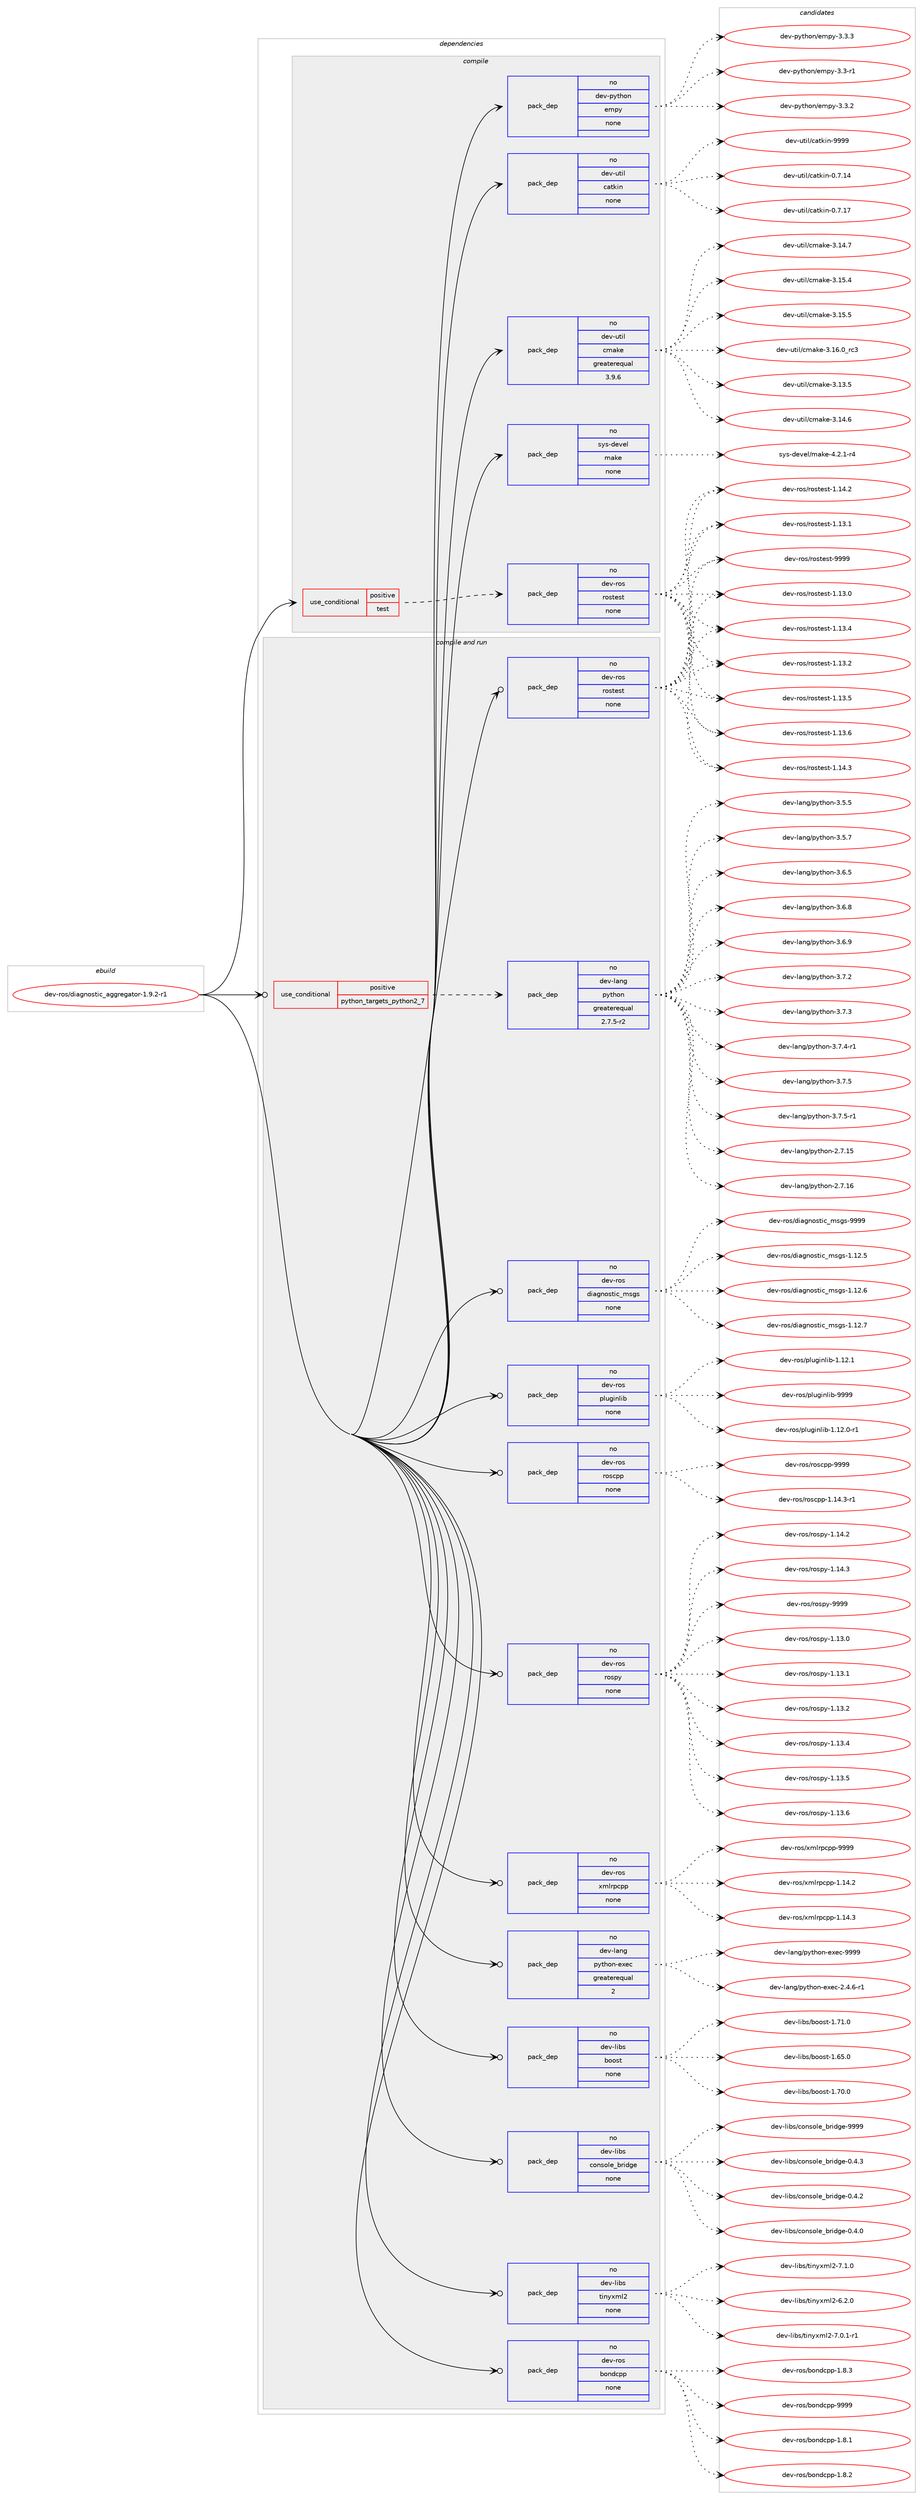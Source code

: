 digraph prolog {

# *************
# Graph options
# *************

newrank=true;
concentrate=true;
compound=true;
graph [rankdir=LR,fontname=Helvetica,fontsize=10,ranksep=1.5];#, ranksep=2.5, nodesep=0.2];
edge  [arrowhead=vee];
node  [fontname=Helvetica,fontsize=10];

# **********
# The ebuild
# **********

subgraph cluster_leftcol {
color=gray;
rank=same;
label=<<i>ebuild</i>>;
id [label="dev-ros/diagnostic_aggregator-1.9.2-r1", color=red, width=4, href="../dev-ros/diagnostic_aggregator-1.9.2-r1.svg"];
}

# ****************
# The dependencies
# ****************

subgraph cluster_midcol {
color=gray;
label=<<i>dependencies</i>>;
subgraph cluster_compile {
fillcolor="#eeeeee";
style=filled;
label=<<i>compile</i>>;
subgraph cond153036 {
dependency650824 [label=<<TABLE BORDER="0" CELLBORDER="1" CELLSPACING="0" CELLPADDING="4"><TR><TD ROWSPAN="3" CELLPADDING="10">use_conditional</TD></TR><TR><TD>positive</TD></TR><TR><TD>test</TD></TR></TABLE>>, shape=none, color=red];
subgraph pack485882 {
dependency650825 [label=<<TABLE BORDER="0" CELLBORDER="1" CELLSPACING="0" CELLPADDING="4" WIDTH="220"><TR><TD ROWSPAN="6" CELLPADDING="30">pack_dep</TD></TR><TR><TD WIDTH="110">no</TD></TR><TR><TD>dev-ros</TD></TR><TR><TD>rostest</TD></TR><TR><TD>none</TD></TR><TR><TD></TD></TR></TABLE>>, shape=none, color=blue];
}
dependency650824:e -> dependency650825:w [weight=20,style="dashed",arrowhead="vee"];
}
id:e -> dependency650824:w [weight=20,style="solid",arrowhead="vee"];
subgraph pack485883 {
dependency650826 [label=<<TABLE BORDER="0" CELLBORDER="1" CELLSPACING="0" CELLPADDING="4" WIDTH="220"><TR><TD ROWSPAN="6" CELLPADDING="30">pack_dep</TD></TR><TR><TD WIDTH="110">no</TD></TR><TR><TD>dev-python</TD></TR><TR><TD>empy</TD></TR><TR><TD>none</TD></TR><TR><TD></TD></TR></TABLE>>, shape=none, color=blue];
}
id:e -> dependency650826:w [weight=20,style="solid",arrowhead="vee"];
subgraph pack485884 {
dependency650827 [label=<<TABLE BORDER="0" CELLBORDER="1" CELLSPACING="0" CELLPADDING="4" WIDTH="220"><TR><TD ROWSPAN="6" CELLPADDING="30">pack_dep</TD></TR><TR><TD WIDTH="110">no</TD></TR><TR><TD>dev-util</TD></TR><TR><TD>catkin</TD></TR><TR><TD>none</TD></TR><TR><TD></TD></TR></TABLE>>, shape=none, color=blue];
}
id:e -> dependency650827:w [weight=20,style="solid",arrowhead="vee"];
subgraph pack485885 {
dependency650828 [label=<<TABLE BORDER="0" CELLBORDER="1" CELLSPACING="0" CELLPADDING="4" WIDTH="220"><TR><TD ROWSPAN="6" CELLPADDING="30">pack_dep</TD></TR><TR><TD WIDTH="110">no</TD></TR><TR><TD>dev-util</TD></TR><TR><TD>cmake</TD></TR><TR><TD>greaterequal</TD></TR><TR><TD>3.9.6</TD></TR></TABLE>>, shape=none, color=blue];
}
id:e -> dependency650828:w [weight=20,style="solid",arrowhead="vee"];
subgraph pack485886 {
dependency650829 [label=<<TABLE BORDER="0" CELLBORDER="1" CELLSPACING="0" CELLPADDING="4" WIDTH="220"><TR><TD ROWSPAN="6" CELLPADDING="30">pack_dep</TD></TR><TR><TD WIDTH="110">no</TD></TR><TR><TD>sys-devel</TD></TR><TR><TD>make</TD></TR><TR><TD>none</TD></TR><TR><TD></TD></TR></TABLE>>, shape=none, color=blue];
}
id:e -> dependency650829:w [weight=20,style="solid",arrowhead="vee"];
}
subgraph cluster_compileandrun {
fillcolor="#eeeeee";
style=filled;
label=<<i>compile and run</i>>;
subgraph cond153037 {
dependency650830 [label=<<TABLE BORDER="0" CELLBORDER="1" CELLSPACING="0" CELLPADDING="4"><TR><TD ROWSPAN="3" CELLPADDING="10">use_conditional</TD></TR><TR><TD>positive</TD></TR><TR><TD>python_targets_python2_7</TD></TR></TABLE>>, shape=none, color=red];
subgraph pack485887 {
dependency650831 [label=<<TABLE BORDER="0" CELLBORDER="1" CELLSPACING="0" CELLPADDING="4" WIDTH="220"><TR><TD ROWSPAN="6" CELLPADDING="30">pack_dep</TD></TR><TR><TD WIDTH="110">no</TD></TR><TR><TD>dev-lang</TD></TR><TR><TD>python</TD></TR><TR><TD>greaterequal</TD></TR><TR><TD>2.7.5-r2</TD></TR></TABLE>>, shape=none, color=blue];
}
dependency650830:e -> dependency650831:w [weight=20,style="dashed",arrowhead="vee"];
}
id:e -> dependency650830:w [weight=20,style="solid",arrowhead="odotvee"];
subgraph pack485888 {
dependency650832 [label=<<TABLE BORDER="0" CELLBORDER="1" CELLSPACING="0" CELLPADDING="4" WIDTH="220"><TR><TD ROWSPAN="6" CELLPADDING="30">pack_dep</TD></TR><TR><TD WIDTH="110">no</TD></TR><TR><TD>dev-lang</TD></TR><TR><TD>python-exec</TD></TR><TR><TD>greaterequal</TD></TR><TR><TD>2</TD></TR></TABLE>>, shape=none, color=blue];
}
id:e -> dependency650832:w [weight=20,style="solid",arrowhead="odotvee"];
subgraph pack485889 {
dependency650833 [label=<<TABLE BORDER="0" CELLBORDER="1" CELLSPACING="0" CELLPADDING="4" WIDTH="220"><TR><TD ROWSPAN="6" CELLPADDING="30">pack_dep</TD></TR><TR><TD WIDTH="110">no</TD></TR><TR><TD>dev-libs</TD></TR><TR><TD>boost</TD></TR><TR><TD>none</TD></TR><TR><TD></TD></TR></TABLE>>, shape=none, color=blue];
}
id:e -> dependency650833:w [weight=20,style="solid",arrowhead="odotvee"];
subgraph pack485890 {
dependency650834 [label=<<TABLE BORDER="0" CELLBORDER="1" CELLSPACING="0" CELLPADDING="4" WIDTH="220"><TR><TD ROWSPAN="6" CELLPADDING="30">pack_dep</TD></TR><TR><TD WIDTH="110">no</TD></TR><TR><TD>dev-libs</TD></TR><TR><TD>console_bridge</TD></TR><TR><TD>none</TD></TR><TR><TD></TD></TR></TABLE>>, shape=none, color=blue];
}
id:e -> dependency650834:w [weight=20,style="solid",arrowhead="odotvee"];
subgraph pack485891 {
dependency650835 [label=<<TABLE BORDER="0" CELLBORDER="1" CELLSPACING="0" CELLPADDING="4" WIDTH="220"><TR><TD ROWSPAN="6" CELLPADDING="30">pack_dep</TD></TR><TR><TD WIDTH="110">no</TD></TR><TR><TD>dev-libs</TD></TR><TR><TD>tinyxml2</TD></TR><TR><TD>none</TD></TR><TR><TD></TD></TR></TABLE>>, shape=none, color=blue];
}
id:e -> dependency650835:w [weight=20,style="solid",arrowhead="odotvee"];
subgraph pack485892 {
dependency650836 [label=<<TABLE BORDER="0" CELLBORDER="1" CELLSPACING="0" CELLPADDING="4" WIDTH="220"><TR><TD ROWSPAN="6" CELLPADDING="30">pack_dep</TD></TR><TR><TD WIDTH="110">no</TD></TR><TR><TD>dev-ros</TD></TR><TR><TD>bondcpp</TD></TR><TR><TD>none</TD></TR><TR><TD></TD></TR></TABLE>>, shape=none, color=blue];
}
id:e -> dependency650836:w [weight=20,style="solid",arrowhead="odotvee"];
subgraph pack485893 {
dependency650837 [label=<<TABLE BORDER="0" CELLBORDER="1" CELLSPACING="0" CELLPADDING="4" WIDTH="220"><TR><TD ROWSPAN="6" CELLPADDING="30">pack_dep</TD></TR><TR><TD WIDTH="110">no</TD></TR><TR><TD>dev-ros</TD></TR><TR><TD>diagnostic_msgs</TD></TR><TR><TD>none</TD></TR><TR><TD></TD></TR></TABLE>>, shape=none, color=blue];
}
id:e -> dependency650837:w [weight=20,style="solid",arrowhead="odotvee"];
subgraph pack485894 {
dependency650838 [label=<<TABLE BORDER="0" CELLBORDER="1" CELLSPACING="0" CELLPADDING="4" WIDTH="220"><TR><TD ROWSPAN="6" CELLPADDING="30">pack_dep</TD></TR><TR><TD WIDTH="110">no</TD></TR><TR><TD>dev-ros</TD></TR><TR><TD>pluginlib</TD></TR><TR><TD>none</TD></TR><TR><TD></TD></TR></TABLE>>, shape=none, color=blue];
}
id:e -> dependency650838:w [weight=20,style="solid",arrowhead="odotvee"];
subgraph pack485895 {
dependency650839 [label=<<TABLE BORDER="0" CELLBORDER="1" CELLSPACING="0" CELLPADDING="4" WIDTH="220"><TR><TD ROWSPAN="6" CELLPADDING="30">pack_dep</TD></TR><TR><TD WIDTH="110">no</TD></TR><TR><TD>dev-ros</TD></TR><TR><TD>roscpp</TD></TR><TR><TD>none</TD></TR><TR><TD></TD></TR></TABLE>>, shape=none, color=blue];
}
id:e -> dependency650839:w [weight=20,style="solid",arrowhead="odotvee"];
subgraph pack485896 {
dependency650840 [label=<<TABLE BORDER="0" CELLBORDER="1" CELLSPACING="0" CELLPADDING="4" WIDTH="220"><TR><TD ROWSPAN="6" CELLPADDING="30">pack_dep</TD></TR><TR><TD WIDTH="110">no</TD></TR><TR><TD>dev-ros</TD></TR><TR><TD>rospy</TD></TR><TR><TD>none</TD></TR><TR><TD></TD></TR></TABLE>>, shape=none, color=blue];
}
id:e -> dependency650840:w [weight=20,style="solid",arrowhead="odotvee"];
subgraph pack485897 {
dependency650841 [label=<<TABLE BORDER="0" CELLBORDER="1" CELLSPACING="0" CELLPADDING="4" WIDTH="220"><TR><TD ROWSPAN="6" CELLPADDING="30">pack_dep</TD></TR><TR><TD WIDTH="110">no</TD></TR><TR><TD>dev-ros</TD></TR><TR><TD>rostest</TD></TR><TR><TD>none</TD></TR><TR><TD></TD></TR></TABLE>>, shape=none, color=blue];
}
id:e -> dependency650841:w [weight=20,style="solid",arrowhead="odotvee"];
subgraph pack485898 {
dependency650842 [label=<<TABLE BORDER="0" CELLBORDER="1" CELLSPACING="0" CELLPADDING="4" WIDTH="220"><TR><TD ROWSPAN="6" CELLPADDING="30">pack_dep</TD></TR><TR><TD WIDTH="110">no</TD></TR><TR><TD>dev-ros</TD></TR><TR><TD>xmlrpcpp</TD></TR><TR><TD>none</TD></TR><TR><TD></TD></TR></TABLE>>, shape=none, color=blue];
}
id:e -> dependency650842:w [weight=20,style="solid",arrowhead="odotvee"];
}
subgraph cluster_run {
fillcolor="#eeeeee";
style=filled;
label=<<i>run</i>>;
}
}

# **************
# The candidates
# **************

subgraph cluster_choices {
rank=same;
color=gray;
label=<<i>candidates</i>>;

subgraph choice485882 {
color=black;
nodesep=1;
choice100101118451141111154711411111511610111511645494649514648 [label="dev-ros/rostest-1.13.0", color=red, width=4,href="../dev-ros/rostest-1.13.0.svg"];
choice100101118451141111154711411111511610111511645494649514649 [label="dev-ros/rostest-1.13.1", color=red, width=4,href="../dev-ros/rostest-1.13.1.svg"];
choice100101118451141111154711411111511610111511645494649514650 [label="dev-ros/rostest-1.13.2", color=red, width=4,href="../dev-ros/rostest-1.13.2.svg"];
choice100101118451141111154711411111511610111511645494649514652 [label="dev-ros/rostest-1.13.4", color=red, width=4,href="../dev-ros/rostest-1.13.4.svg"];
choice100101118451141111154711411111511610111511645494649514653 [label="dev-ros/rostest-1.13.5", color=red, width=4,href="../dev-ros/rostest-1.13.5.svg"];
choice100101118451141111154711411111511610111511645494649514654 [label="dev-ros/rostest-1.13.6", color=red, width=4,href="../dev-ros/rostest-1.13.6.svg"];
choice100101118451141111154711411111511610111511645494649524650 [label="dev-ros/rostest-1.14.2", color=red, width=4,href="../dev-ros/rostest-1.14.2.svg"];
choice100101118451141111154711411111511610111511645494649524651 [label="dev-ros/rostest-1.14.3", color=red, width=4,href="../dev-ros/rostest-1.14.3.svg"];
choice10010111845114111115471141111151161011151164557575757 [label="dev-ros/rostest-9999", color=red, width=4,href="../dev-ros/rostest-9999.svg"];
dependency650825:e -> choice100101118451141111154711411111511610111511645494649514648:w [style=dotted,weight="100"];
dependency650825:e -> choice100101118451141111154711411111511610111511645494649514649:w [style=dotted,weight="100"];
dependency650825:e -> choice100101118451141111154711411111511610111511645494649514650:w [style=dotted,weight="100"];
dependency650825:e -> choice100101118451141111154711411111511610111511645494649514652:w [style=dotted,weight="100"];
dependency650825:e -> choice100101118451141111154711411111511610111511645494649514653:w [style=dotted,weight="100"];
dependency650825:e -> choice100101118451141111154711411111511610111511645494649514654:w [style=dotted,weight="100"];
dependency650825:e -> choice100101118451141111154711411111511610111511645494649524650:w [style=dotted,weight="100"];
dependency650825:e -> choice100101118451141111154711411111511610111511645494649524651:w [style=dotted,weight="100"];
dependency650825:e -> choice10010111845114111115471141111151161011151164557575757:w [style=dotted,weight="100"];
}
subgraph choice485883 {
color=black;
nodesep=1;
choice1001011184511212111610411111047101109112121455146514511449 [label="dev-python/empy-3.3-r1", color=red, width=4,href="../dev-python/empy-3.3-r1.svg"];
choice1001011184511212111610411111047101109112121455146514650 [label="dev-python/empy-3.3.2", color=red, width=4,href="../dev-python/empy-3.3.2.svg"];
choice1001011184511212111610411111047101109112121455146514651 [label="dev-python/empy-3.3.3", color=red, width=4,href="../dev-python/empy-3.3.3.svg"];
dependency650826:e -> choice1001011184511212111610411111047101109112121455146514511449:w [style=dotted,weight="100"];
dependency650826:e -> choice1001011184511212111610411111047101109112121455146514650:w [style=dotted,weight="100"];
dependency650826:e -> choice1001011184511212111610411111047101109112121455146514651:w [style=dotted,weight="100"];
}
subgraph choice485884 {
color=black;
nodesep=1;
choice1001011184511711610510847999711610710511045484655464952 [label="dev-util/catkin-0.7.14", color=red, width=4,href="../dev-util/catkin-0.7.14.svg"];
choice1001011184511711610510847999711610710511045484655464955 [label="dev-util/catkin-0.7.17", color=red, width=4,href="../dev-util/catkin-0.7.17.svg"];
choice100101118451171161051084799971161071051104557575757 [label="dev-util/catkin-9999", color=red, width=4,href="../dev-util/catkin-9999.svg"];
dependency650827:e -> choice1001011184511711610510847999711610710511045484655464952:w [style=dotted,weight="100"];
dependency650827:e -> choice1001011184511711610510847999711610710511045484655464955:w [style=dotted,weight="100"];
dependency650827:e -> choice100101118451171161051084799971161071051104557575757:w [style=dotted,weight="100"];
}
subgraph choice485885 {
color=black;
nodesep=1;
choice1001011184511711610510847991099710710145514649514653 [label="dev-util/cmake-3.13.5", color=red, width=4,href="../dev-util/cmake-3.13.5.svg"];
choice1001011184511711610510847991099710710145514649524654 [label="dev-util/cmake-3.14.6", color=red, width=4,href="../dev-util/cmake-3.14.6.svg"];
choice1001011184511711610510847991099710710145514649524655 [label="dev-util/cmake-3.14.7", color=red, width=4,href="../dev-util/cmake-3.14.7.svg"];
choice1001011184511711610510847991099710710145514649534652 [label="dev-util/cmake-3.15.4", color=red, width=4,href="../dev-util/cmake-3.15.4.svg"];
choice1001011184511711610510847991099710710145514649534653 [label="dev-util/cmake-3.15.5", color=red, width=4,href="../dev-util/cmake-3.15.5.svg"];
choice1001011184511711610510847991099710710145514649544648951149951 [label="dev-util/cmake-3.16.0_rc3", color=red, width=4,href="../dev-util/cmake-3.16.0_rc3.svg"];
dependency650828:e -> choice1001011184511711610510847991099710710145514649514653:w [style=dotted,weight="100"];
dependency650828:e -> choice1001011184511711610510847991099710710145514649524654:w [style=dotted,weight="100"];
dependency650828:e -> choice1001011184511711610510847991099710710145514649524655:w [style=dotted,weight="100"];
dependency650828:e -> choice1001011184511711610510847991099710710145514649534652:w [style=dotted,weight="100"];
dependency650828:e -> choice1001011184511711610510847991099710710145514649534653:w [style=dotted,weight="100"];
dependency650828:e -> choice1001011184511711610510847991099710710145514649544648951149951:w [style=dotted,weight="100"];
}
subgraph choice485886 {
color=black;
nodesep=1;
choice1151211154510010111810110847109971071014552465046494511452 [label="sys-devel/make-4.2.1-r4", color=red, width=4,href="../sys-devel/make-4.2.1-r4.svg"];
dependency650829:e -> choice1151211154510010111810110847109971071014552465046494511452:w [style=dotted,weight="100"];
}
subgraph choice485887 {
color=black;
nodesep=1;
choice10010111845108971101034711212111610411111045504655464953 [label="dev-lang/python-2.7.15", color=red, width=4,href="../dev-lang/python-2.7.15.svg"];
choice10010111845108971101034711212111610411111045504655464954 [label="dev-lang/python-2.7.16", color=red, width=4,href="../dev-lang/python-2.7.16.svg"];
choice100101118451089711010347112121116104111110455146534653 [label="dev-lang/python-3.5.5", color=red, width=4,href="../dev-lang/python-3.5.5.svg"];
choice100101118451089711010347112121116104111110455146534655 [label="dev-lang/python-3.5.7", color=red, width=4,href="../dev-lang/python-3.5.7.svg"];
choice100101118451089711010347112121116104111110455146544653 [label="dev-lang/python-3.6.5", color=red, width=4,href="../dev-lang/python-3.6.5.svg"];
choice100101118451089711010347112121116104111110455146544656 [label="dev-lang/python-3.6.8", color=red, width=4,href="../dev-lang/python-3.6.8.svg"];
choice100101118451089711010347112121116104111110455146544657 [label="dev-lang/python-3.6.9", color=red, width=4,href="../dev-lang/python-3.6.9.svg"];
choice100101118451089711010347112121116104111110455146554650 [label="dev-lang/python-3.7.2", color=red, width=4,href="../dev-lang/python-3.7.2.svg"];
choice100101118451089711010347112121116104111110455146554651 [label="dev-lang/python-3.7.3", color=red, width=4,href="../dev-lang/python-3.7.3.svg"];
choice1001011184510897110103471121211161041111104551465546524511449 [label="dev-lang/python-3.7.4-r1", color=red, width=4,href="../dev-lang/python-3.7.4-r1.svg"];
choice100101118451089711010347112121116104111110455146554653 [label="dev-lang/python-3.7.5", color=red, width=4,href="../dev-lang/python-3.7.5.svg"];
choice1001011184510897110103471121211161041111104551465546534511449 [label="dev-lang/python-3.7.5-r1", color=red, width=4,href="../dev-lang/python-3.7.5-r1.svg"];
dependency650831:e -> choice10010111845108971101034711212111610411111045504655464953:w [style=dotted,weight="100"];
dependency650831:e -> choice10010111845108971101034711212111610411111045504655464954:w [style=dotted,weight="100"];
dependency650831:e -> choice100101118451089711010347112121116104111110455146534653:w [style=dotted,weight="100"];
dependency650831:e -> choice100101118451089711010347112121116104111110455146534655:w [style=dotted,weight="100"];
dependency650831:e -> choice100101118451089711010347112121116104111110455146544653:w [style=dotted,weight="100"];
dependency650831:e -> choice100101118451089711010347112121116104111110455146544656:w [style=dotted,weight="100"];
dependency650831:e -> choice100101118451089711010347112121116104111110455146544657:w [style=dotted,weight="100"];
dependency650831:e -> choice100101118451089711010347112121116104111110455146554650:w [style=dotted,weight="100"];
dependency650831:e -> choice100101118451089711010347112121116104111110455146554651:w [style=dotted,weight="100"];
dependency650831:e -> choice1001011184510897110103471121211161041111104551465546524511449:w [style=dotted,weight="100"];
dependency650831:e -> choice100101118451089711010347112121116104111110455146554653:w [style=dotted,weight="100"];
dependency650831:e -> choice1001011184510897110103471121211161041111104551465546534511449:w [style=dotted,weight="100"];
}
subgraph choice485888 {
color=black;
nodesep=1;
choice10010111845108971101034711212111610411111045101120101994550465246544511449 [label="dev-lang/python-exec-2.4.6-r1", color=red, width=4,href="../dev-lang/python-exec-2.4.6-r1.svg"];
choice10010111845108971101034711212111610411111045101120101994557575757 [label="dev-lang/python-exec-9999", color=red, width=4,href="../dev-lang/python-exec-9999.svg"];
dependency650832:e -> choice10010111845108971101034711212111610411111045101120101994550465246544511449:w [style=dotted,weight="100"];
dependency650832:e -> choice10010111845108971101034711212111610411111045101120101994557575757:w [style=dotted,weight="100"];
}
subgraph choice485889 {
color=black;
nodesep=1;
choice1001011184510810598115479811111111511645494654534648 [label="dev-libs/boost-1.65.0", color=red, width=4,href="../dev-libs/boost-1.65.0.svg"];
choice1001011184510810598115479811111111511645494655484648 [label="dev-libs/boost-1.70.0", color=red, width=4,href="../dev-libs/boost-1.70.0.svg"];
choice1001011184510810598115479811111111511645494655494648 [label="dev-libs/boost-1.71.0", color=red, width=4,href="../dev-libs/boost-1.71.0.svg"];
dependency650833:e -> choice1001011184510810598115479811111111511645494654534648:w [style=dotted,weight="100"];
dependency650833:e -> choice1001011184510810598115479811111111511645494655484648:w [style=dotted,weight="100"];
dependency650833:e -> choice1001011184510810598115479811111111511645494655494648:w [style=dotted,weight="100"];
}
subgraph choice485890 {
color=black;
nodesep=1;
choice100101118451081059811547991111101151111081019598114105100103101454846524648 [label="dev-libs/console_bridge-0.4.0", color=red, width=4,href="../dev-libs/console_bridge-0.4.0.svg"];
choice100101118451081059811547991111101151111081019598114105100103101454846524650 [label="dev-libs/console_bridge-0.4.2", color=red, width=4,href="../dev-libs/console_bridge-0.4.2.svg"];
choice100101118451081059811547991111101151111081019598114105100103101454846524651 [label="dev-libs/console_bridge-0.4.3", color=red, width=4,href="../dev-libs/console_bridge-0.4.3.svg"];
choice1001011184510810598115479911111011511110810195981141051001031014557575757 [label="dev-libs/console_bridge-9999", color=red, width=4,href="../dev-libs/console_bridge-9999.svg"];
dependency650834:e -> choice100101118451081059811547991111101151111081019598114105100103101454846524648:w [style=dotted,weight="100"];
dependency650834:e -> choice100101118451081059811547991111101151111081019598114105100103101454846524650:w [style=dotted,weight="100"];
dependency650834:e -> choice100101118451081059811547991111101151111081019598114105100103101454846524651:w [style=dotted,weight="100"];
dependency650834:e -> choice1001011184510810598115479911111011511110810195981141051001031014557575757:w [style=dotted,weight="100"];
}
subgraph choice485891 {
color=black;
nodesep=1;
choice10010111845108105981154711610511012112010910850455446504648 [label="dev-libs/tinyxml2-6.2.0", color=red, width=4,href="../dev-libs/tinyxml2-6.2.0.svg"];
choice100101118451081059811547116105110121120109108504555464846494511449 [label="dev-libs/tinyxml2-7.0.1-r1", color=red, width=4,href="../dev-libs/tinyxml2-7.0.1-r1.svg"];
choice10010111845108105981154711610511012112010910850455546494648 [label="dev-libs/tinyxml2-7.1.0", color=red, width=4,href="../dev-libs/tinyxml2-7.1.0.svg"];
dependency650835:e -> choice10010111845108105981154711610511012112010910850455446504648:w [style=dotted,weight="100"];
dependency650835:e -> choice100101118451081059811547116105110121120109108504555464846494511449:w [style=dotted,weight="100"];
dependency650835:e -> choice10010111845108105981154711610511012112010910850455546494648:w [style=dotted,weight="100"];
}
subgraph choice485892 {
color=black;
nodesep=1;
choice10010111845114111115479811111010099112112454946564649 [label="dev-ros/bondcpp-1.8.1", color=red, width=4,href="../dev-ros/bondcpp-1.8.1.svg"];
choice10010111845114111115479811111010099112112454946564650 [label="dev-ros/bondcpp-1.8.2", color=red, width=4,href="../dev-ros/bondcpp-1.8.2.svg"];
choice10010111845114111115479811111010099112112454946564651 [label="dev-ros/bondcpp-1.8.3", color=red, width=4,href="../dev-ros/bondcpp-1.8.3.svg"];
choice100101118451141111154798111110100991121124557575757 [label="dev-ros/bondcpp-9999", color=red, width=4,href="../dev-ros/bondcpp-9999.svg"];
dependency650836:e -> choice10010111845114111115479811111010099112112454946564649:w [style=dotted,weight="100"];
dependency650836:e -> choice10010111845114111115479811111010099112112454946564650:w [style=dotted,weight="100"];
dependency650836:e -> choice10010111845114111115479811111010099112112454946564651:w [style=dotted,weight="100"];
dependency650836:e -> choice100101118451141111154798111110100991121124557575757:w [style=dotted,weight="100"];
}
subgraph choice485893 {
color=black;
nodesep=1;
choice100101118451141111154710010597103110111115116105999510911510311545494649504653 [label="dev-ros/diagnostic_msgs-1.12.5", color=red, width=4,href="../dev-ros/diagnostic_msgs-1.12.5.svg"];
choice100101118451141111154710010597103110111115116105999510911510311545494649504654 [label="dev-ros/diagnostic_msgs-1.12.6", color=red, width=4,href="../dev-ros/diagnostic_msgs-1.12.6.svg"];
choice100101118451141111154710010597103110111115116105999510911510311545494649504655 [label="dev-ros/diagnostic_msgs-1.12.7", color=red, width=4,href="../dev-ros/diagnostic_msgs-1.12.7.svg"];
choice10010111845114111115471001059710311011111511610599951091151031154557575757 [label="dev-ros/diagnostic_msgs-9999", color=red, width=4,href="../dev-ros/diagnostic_msgs-9999.svg"];
dependency650837:e -> choice100101118451141111154710010597103110111115116105999510911510311545494649504653:w [style=dotted,weight="100"];
dependency650837:e -> choice100101118451141111154710010597103110111115116105999510911510311545494649504654:w [style=dotted,weight="100"];
dependency650837:e -> choice100101118451141111154710010597103110111115116105999510911510311545494649504655:w [style=dotted,weight="100"];
dependency650837:e -> choice10010111845114111115471001059710311011111511610599951091151031154557575757:w [style=dotted,weight="100"];
}
subgraph choice485894 {
color=black;
nodesep=1;
choice100101118451141111154711210811710310511010810598454946495046484511449 [label="dev-ros/pluginlib-1.12.0-r1", color=red, width=4,href="../dev-ros/pluginlib-1.12.0-r1.svg"];
choice10010111845114111115471121081171031051101081059845494649504649 [label="dev-ros/pluginlib-1.12.1", color=red, width=4,href="../dev-ros/pluginlib-1.12.1.svg"];
choice1001011184511411111547112108117103105110108105984557575757 [label="dev-ros/pluginlib-9999", color=red, width=4,href="../dev-ros/pluginlib-9999.svg"];
dependency650838:e -> choice100101118451141111154711210811710310511010810598454946495046484511449:w [style=dotted,weight="100"];
dependency650838:e -> choice10010111845114111115471121081171031051101081059845494649504649:w [style=dotted,weight="100"];
dependency650838:e -> choice1001011184511411111547112108117103105110108105984557575757:w [style=dotted,weight="100"];
}
subgraph choice485895 {
color=black;
nodesep=1;
choice100101118451141111154711411111599112112454946495246514511449 [label="dev-ros/roscpp-1.14.3-r1", color=red, width=4,href="../dev-ros/roscpp-1.14.3-r1.svg"];
choice1001011184511411111547114111115991121124557575757 [label="dev-ros/roscpp-9999", color=red, width=4,href="../dev-ros/roscpp-9999.svg"];
dependency650839:e -> choice100101118451141111154711411111599112112454946495246514511449:w [style=dotted,weight="100"];
dependency650839:e -> choice1001011184511411111547114111115991121124557575757:w [style=dotted,weight="100"];
}
subgraph choice485896 {
color=black;
nodesep=1;
choice100101118451141111154711411111511212145494649514648 [label="dev-ros/rospy-1.13.0", color=red, width=4,href="../dev-ros/rospy-1.13.0.svg"];
choice100101118451141111154711411111511212145494649514649 [label="dev-ros/rospy-1.13.1", color=red, width=4,href="../dev-ros/rospy-1.13.1.svg"];
choice100101118451141111154711411111511212145494649514650 [label="dev-ros/rospy-1.13.2", color=red, width=4,href="../dev-ros/rospy-1.13.2.svg"];
choice100101118451141111154711411111511212145494649514652 [label="dev-ros/rospy-1.13.4", color=red, width=4,href="../dev-ros/rospy-1.13.4.svg"];
choice100101118451141111154711411111511212145494649514653 [label="dev-ros/rospy-1.13.5", color=red, width=4,href="../dev-ros/rospy-1.13.5.svg"];
choice100101118451141111154711411111511212145494649514654 [label="dev-ros/rospy-1.13.6", color=red, width=4,href="../dev-ros/rospy-1.13.6.svg"];
choice100101118451141111154711411111511212145494649524650 [label="dev-ros/rospy-1.14.2", color=red, width=4,href="../dev-ros/rospy-1.14.2.svg"];
choice100101118451141111154711411111511212145494649524651 [label="dev-ros/rospy-1.14.3", color=red, width=4,href="../dev-ros/rospy-1.14.3.svg"];
choice10010111845114111115471141111151121214557575757 [label="dev-ros/rospy-9999", color=red, width=4,href="../dev-ros/rospy-9999.svg"];
dependency650840:e -> choice100101118451141111154711411111511212145494649514648:w [style=dotted,weight="100"];
dependency650840:e -> choice100101118451141111154711411111511212145494649514649:w [style=dotted,weight="100"];
dependency650840:e -> choice100101118451141111154711411111511212145494649514650:w [style=dotted,weight="100"];
dependency650840:e -> choice100101118451141111154711411111511212145494649514652:w [style=dotted,weight="100"];
dependency650840:e -> choice100101118451141111154711411111511212145494649514653:w [style=dotted,weight="100"];
dependency650840:e -> choice100101118451141111154711411111511212145494649514654:w [style=dotted,weight="100"];
dependency650840:e -> choice100101118451141111154711411111511212145494649524650:w [style=dotted,weight="100"];
dependency650840:e -> choice100101118451141111154711411111511212145494649524651:w [style=dotted,weight="100"];
dependency650840:e -> choice10010111845114111115471141111151121214557575757:w [style=dotted,weight="100"];
}
subgraph choice485897 {
color=black;
nodesep=1;
choice100101118451141111154711411111511610111511645494649514648 [label="dev-ros/rostest-1.13.0", color=red, width=4,href="../dev-ros/rostest-1.13.0.svg"];
choice100101118451141111154711411111511610111511645494649514649 [label="dev-ros/rostest-1.13.1", color=red, width=4,href="../dev-ros/rostest-1.13.1.svg"];
choice100101118451141111154711411111511610111511645494649514650 [label="dev-ros/rostest-1.13.2", color=red, width=4,href="../dev-ros/rostest-1.13.2.svg"];
choice100101118451141111154711411111511610111511645494649514652 [label="dev-ros/rostest-1.13.4", color=red, width=4,href="../dev-ros/rostest-1.13.4.svg"];
choice100101118451141111154711411111511610111511645494649514653 [label="dev-ros/rostest-1.13.5", color=red, width=4,href="../dev-ros/rostest-1.13.5.svg"];
choice100101118451141111154711411111511610111511645494649514654 [label="dev-ros/rostest-1.13.6", color=red, width=4,href="../dev-ros/rostest-1.13.6.svg"];
choice100101118451141111154711411111511610111511645494649524650 [label="dev-ros/rostest-1.14.2", color=red, width=4,href="../dev-ros/rostest-1.14.2.svg"];
choice100101118451141111154711411111511610111511645494649524651 [label="dev-ros/rostest-1.14.3", color=red, width=4,href="../dev-ros/rostest-1.14.3.svg"];
choice10010111845114111115471141111151161011151164557575757 [label="dev-ros/rostest-9999", color=red, width=4,href="../dev-ros/rostest-9999.svg"];
dependency650841:e -> choice100101118451141111154711411111511610111511645494649514648:w [style=dotted,weight="100"];
dependency650841:e -> choice100101118451141111154711411111511610111511645494649514649:w [style=dotted,weight="100"];
dependency650841:e -> choice100101118451141111154711411111511610111511645494649514650:w [style=dotted,weight="100"];
dependency650841:e -> choice100101118451141111154711411111511610111511645494649514652:w [style=dotted,weight="100"];
dependency650841:e -> choice100101118451141111154711411111511610111511645494649514653:w [style=dotted,weight="100"];
dependency650841:e -> choice100101118451141111154711411111511610111511645494649514654:w [style=dotted,weight="100"];
dependency650841:e -> choice100101118451141111154711411111511610111511645494649524650:w [style=dotted,weight="100"];
dependency650841:e -> choice100101118451141111154711411111511610111511645494649524651:w [style=dotted,weight="100"];
dependency650841:e -> choice10010111845114111115471141111151161011151164557575757:w [style=dotted,weight="100"];
}
subgraph choice485898 {
color=black;
nodesep=1;
choice10010111845114111115471201091081141129911211245494649524650 [label="dev-ros/xmlrpcpp-1.14.2", color=red, width=4,href="../dev-ros/xmlrpcpp-1.14.2.svg"];
choice10010111845114111115471201091081141129911211245494649524651 [label="dev-ros/xmlrpcpp-1.14.3", color=red, width=4,href="../dev-ros/xmlrpcpp-1.14.3.svg"];
choice1001011184511411111547120109108114112991121124557575757 [label="dev-ros/xmlrpcpp-9999", color=red, width=4,href="../dev-ros/xmlrpcpp-9999.svg"];
dependency650842:e -> choice10010111845114111115471201091081141129911211245494649524650:w [style=dotted,weight="100"];
dependency650842:e -> choice10010111845114111115471201091081141129911211245494649524651:w [style=dotted,weight="100"];
dependency650842:e -> choice1001011184511411111547120109108114112991121124557575757:w [style=dotted,weight="100"];
}
}

}
